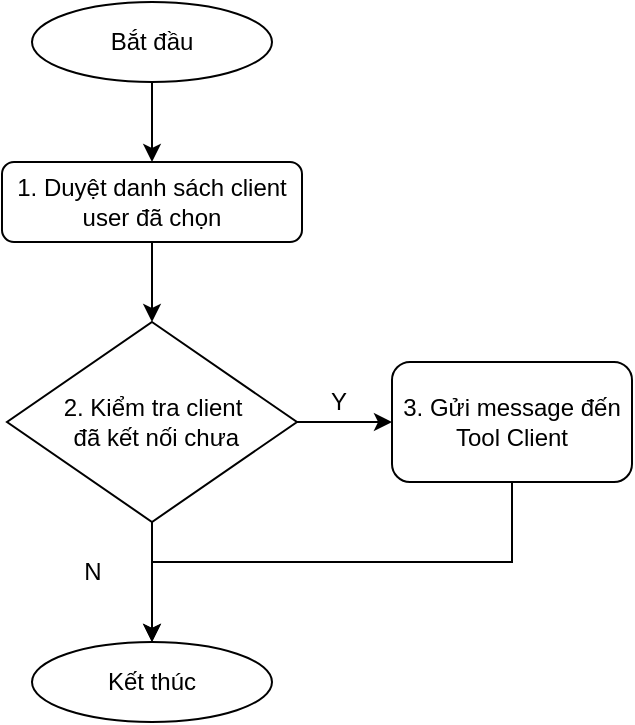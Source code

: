 <mxfile version="13.3.5" type="device"><diagram id="C5RBs43oDa-KdzZeNtuy" name="Page-1"><mxGraphModel dx="1326" dy="816" grid="1" gridSize="10" guides="1" tooltips="1" connect="1" arrows="1" fold="1" page="1" pageScale="1" pageWidth="827" pageHeight="1169" math="0" shadow="0"><root><mxCell id="WIyWlLk6GJQsqaUBKTNV-0"/><mxCell id="WIyWlLk6GJQsqaUBKTNV-1" parent="WIyWlLk6GJQsqaUBKTNV-0"/><mxCell id="9tEFfuBoNg8LSktk1rB0-1" style="edgeStyle=orthogonalEdgeStyle;rounded=0;orthogonalLoop=1;jettySize=auto;html=1;exitX=0.5;exitY=1;exitDx=0;exitDy=0;" edge="1" parent="WIyWlLk6GJQsqaUBKTNV-1" source="XIkK4RoOWdpevEtNh5fP-1" target="XIkK4RoOWdpevEtNh5fP-12"><mxGeometry relative="1" as="geometry"/></mxCell><mxCell id="XIkK4RoOWdpevEtNh5fP-1" value="Bắt đầu" style="ellipse;whiteSpace=wrap;html=1;" parent="WIyWlLk6GJQsqaUBKTNV-1" vertex="1"><mxGeometry x="158" y="120" width="120" height="40" as="geometry"/></mxCell><mxCell id="XIkK4RoOWdpevEtNh5fP-2" value="Kết thúc" style="ellipse;whiteSpace=wrap;html=1;" parent="WIyWlLk6GJQsqaUBKTNV-1" vertex="1"><mxGeometry x="158" y="440" width="120" height="40" as="geometry"/></mxCell><mxCell id="XIkK4RoOWdpevEtNh5fP-16" style="edgeStyle=orthogonalEdgeStyle;rounded=0;orthogonalLoop=1;jettySize=auto;html=1;exitX=0.5;exitY=1;exitDx=0;exitDy=0;" parent="WIyWlLk6GJQsqaUBKTNV-1" source="XIkK4RoOWdpevEtNh5fP-12" target="XIkK4RoOWdpevEtNh5fP-13" edge="1"><mxGeometry relative="1" as="geometry"/></mxCell><mxCell id="XIkK4RoOWdpevEtNh5fP-12" value="1. Duyệt danh sách client user đã chọn" style="rounded=1;whiteSpace=wrap;html=1;" parent="WIyWlLk6GJQsqaUBKTNV-1" vertex="1"><mxGeometry x="143" y="200" width="150" height="40" as="geometry"/></mxCell><mxCell id="XIkK4RoOWdpevEtNh5fP-17" style="edgeStyle=orthogonalEdgeStyle;rounded=0;orthogonalLoop=1;jettySize=auto;html=1;exitX=1;exitY=0.5;exitDx=0;exitDy=0;entryX=0;entryY=0.5;entryDx=0;entryDy=0;" parent="WIyWlLk6GJQsqaUBKTNV-1" source="XIkK4RoOWdpevEtNh5fP-13" target="XIkK4RoOWdpevEtNh5fP-14" edge="1"><mxGeometry relative="1" as="geometry"/></mxCell><mxCell id="XIkK4RoOWdpevEtNh5fP-18" style="edgeStyle=orthogonalEdgeStyle;rounded=0;orthogonalLoop=1;jettySize=auto;html=1;exitX=0.5;exitY=1;exitDx=0;exitDy=0;entryX=0.5;entryY=0;entryDx=0;entryDy=0;" parent="WIyWlLk6GJQsqaUBKTNV-1" source="XIkK4RoOWdpevEtNh5fP-13" target="XIkK4RoOWdpevEtNh5fP-2" edge="1"><mxGeometry relative="1" as="geometry"/></mxCell><mxCell id="XIkK4RoOWdpevEtNh5fP-13" value="2. Kiểm tra client&lt;br&gt;&amp;nbsp;đã kết nối chưa" style="rhombus;whiteSpace=wrap;html=1;" parent="WIyWlLk6GJQsqaUBKTNV-1" vertex="1"><mxGeometry x="145.5" y="280" width="145" height="100" as="geometry"/></mxCell><mxCell id="XIkK4RoOWdpevEtNh5fP-19" style="edgeStyle=orthogonalEdgeStyle;rounded=0;orthogonalLoop=1;jettySize=auto;html=1;exitX=0.5;exitY=1;exitDx=0;exitDy=0;entryX=0.5;entryY=0;entryDx=0;entryDy=0;" parent="WIyWlLk6GJQsqaUBKTNV-1" source="XIkK4RoOWdpevEtNh5fP-14" target="XIkK4RoOWdpevEtNh5fP-2" edge="1"><mxGeometry relative="1" as="geometry"/></mxCell><mxCell id="XIkK4RoOWdpevEtNh5fP-14" value="3. Gửi message đến Tool Client" style="rounded=1;whiteSpace=wrap;html=1;" parent="WIyWlLk6GJQsqaUBKTNV-1" vertex="1"><mxGeometry x="338" y="300" width="120" height="60" as="geometry"/></mxCell><mxCell id="XIkK4RoOWdpevEtNh5fP-20" value="Y" style="text;html=1;align=center;verticalAlign=middle;resizable=0;points=[];autosize=1;" parent="WIyWlLk6GJQsqaUBKTNV-1" vertex="1"><mxGeometry x="300.5" y="310" width="20" height="20" as="geometry"/></mxCell><mxCell id="XIkK4RoOWdpevEtNh5fP-21" value="N" style="text;html=1;align=center;verticalAlign=middle;resizable=0;points=[];autosize=1;" parent="WIyWlLk6GJQsqaUBKTNV-1" vertex="1"><mxGeometry x="178" y="395" width="20" height="20" as="geometry"/></mxCell></root></mxGraphModel></diagram></mxfile>